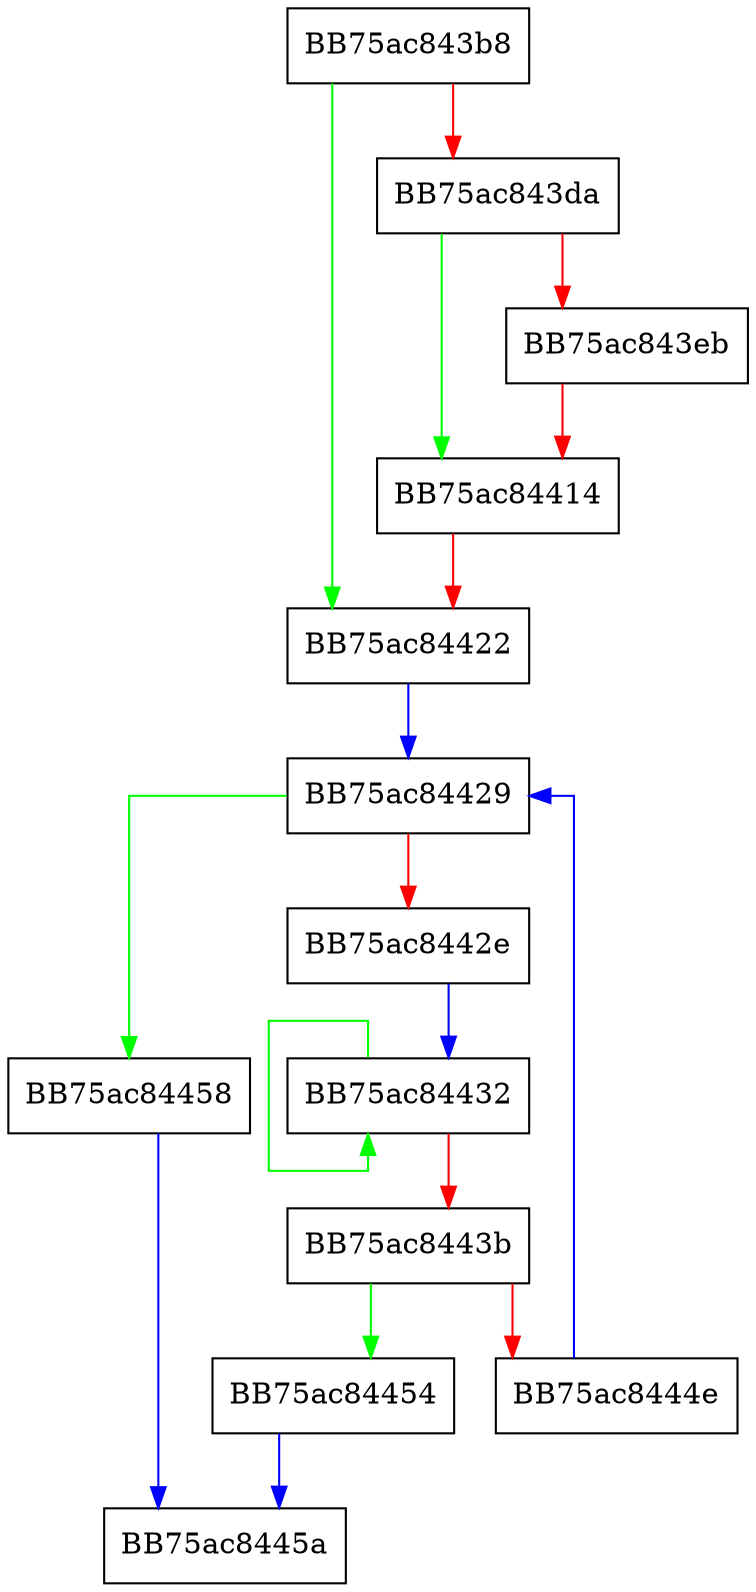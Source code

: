 digraph IsSafeUrl {
  node [shape="box"];
  graph [splines=ortho];
  BB75ac843b8 -> BB75ac84422 [color="green"];
  BB75ac843b8 -> BB75ac843da [color="red"];
  BB75ac843da -> BB75ac84414 [color="green"];
  BB75ac843da -> BB75ac843eb [color="red"];
  BB75ac843eb -> BB75ac84414 [color="red"];
  BB75ac84414 -> BB75ac84422 [color="red"];
  BB75ac84422 -> BB75ac84429 [color="blue"];
  BB75ac84429 -> BB75ac84458 [color="green"];
  BB75ac84429 -> BB75ac8442e [color="red"];
  BB75ac8442e -> BB75ac84432 [color="blue"];
  BB75ac84432 -> BB75ac84432 [color="green"];
  BB75ac84432 -> BB75ac8443b [color="red"];
  BB75ac8443b -> BB75ac84454 [color="green"];
  BB75ac8443b -> BB75ac8444e [color="red"];
  BB75ac8444e -> BB75ac84429 [color="blue"];
  BB75ac84454 -> BB75ac8445a [color="blue"];
  BB75ac84458 -> BB75ac8445a [color="blue"];
}